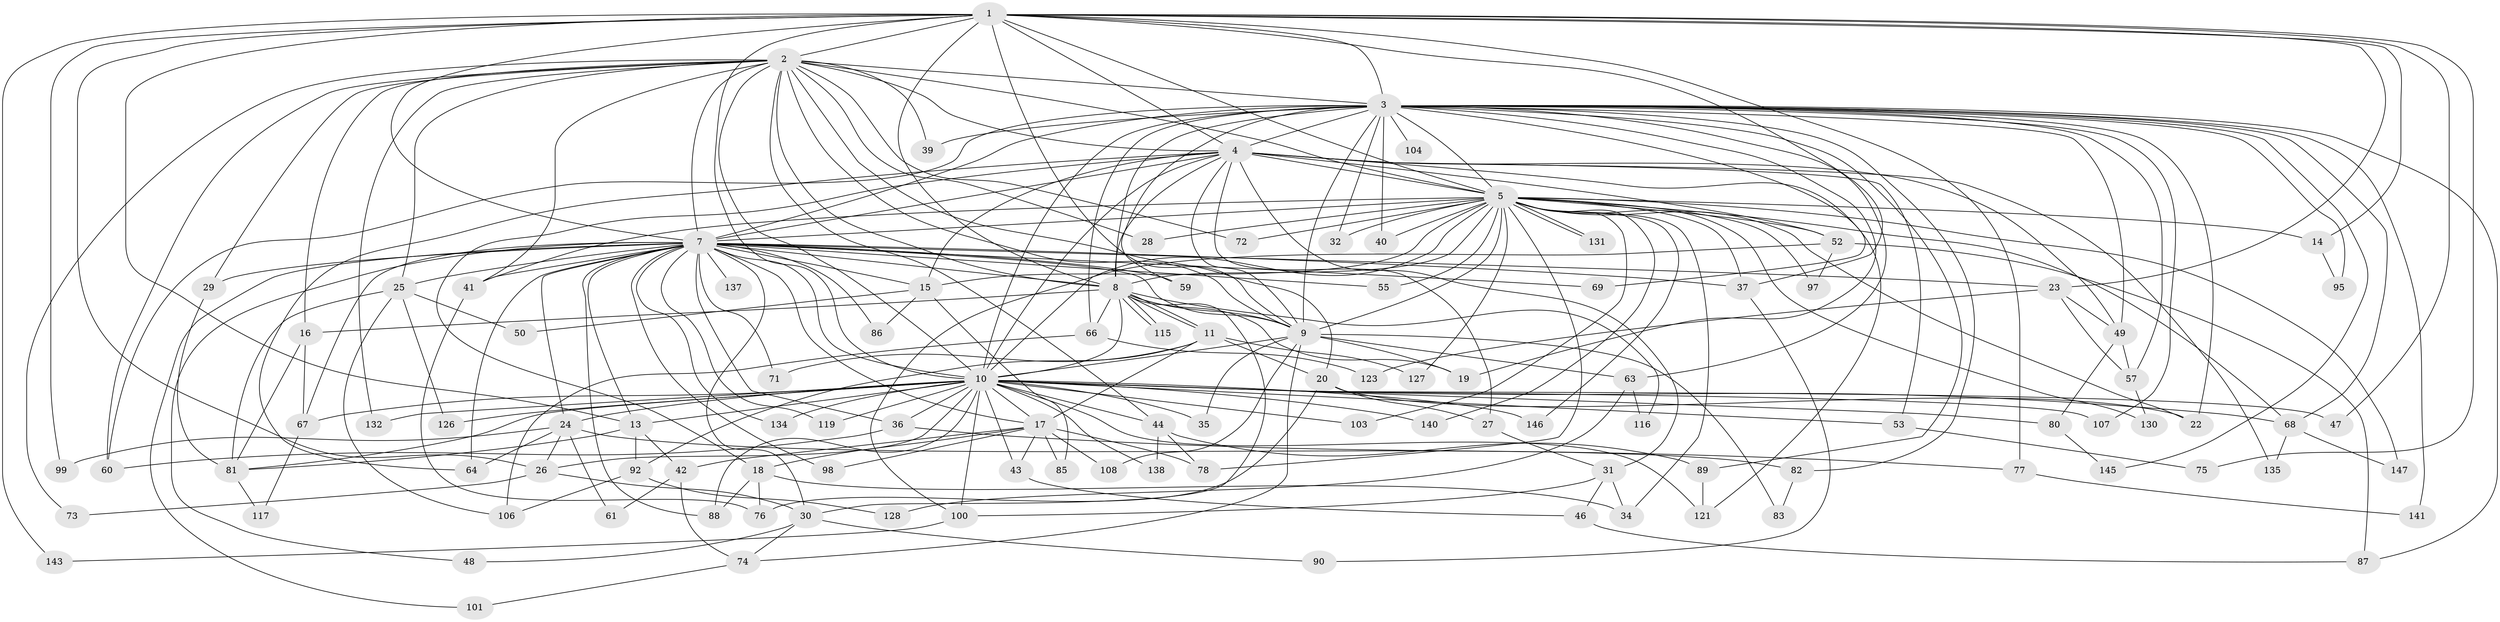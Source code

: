 // Generated by graph-tools (version 1.1) at 2025/23/03/03/25 07:23:41]
// undirected, 109 vertices, 261 edges
graph export_dot {
graph [start="1"]
  node [color=gray90,style=filled];
  1 [super="+12"];
  2 [super="+70"];
  3 [super="+6"];
  4 [super="+54"];
  5 [super="+51"];
  7 [super="+56"];
  8 [super="+93"];
  9 [super="+45"];
  10 [super="+125"];
  11 [super="+21"];
  13 [super="+91"];
  14;
  15 [super="+111"];
  16 [super="+109"];
  17 [super="+139"];
  18 [super="+102"];
  19 [super="+79"];
  20 [super="+38"];
  22;
  23 [super="+62"];
  24 [super="+133"];
  25 [super="+84"];
  26 [super="+33"];
  27;
  28;
  29;
  30;
  31;
  32;
  34;
  35;
  36;
  37 [super="+114"];
  39;
  40;
  41 [super="+65"];
  42;
  43;
  44;
  46;
  47;
  48;
  49 [super="+122"];
  50;
  52 [super="+142"];
  53;
  55;
  57 [super="+58"];
  59;
  60 [super="+124"];
  61;
  63;
  64 [super="+136"];
  66 [super="+112"];
  67 [super="+129"];
  68 [super="+113"];
  69;
  71;
  72;
  73;
  74 [super="+105"];
  75;
  76 [super="+96"];
  77;
  78 [super="+118"];
  80;
  81 [super="+110"];
  82;
  83;
  85;
  86;
  87;
  88 [super="+94"];
  89 [super="+144"];
  90;
  92;
  95;
  97;
  98;
  99;
  100 [super="+120"];
  101;
  103;
  104;
  106;
  107;
  108;
  115;
  116;
  117;
  119;
  121;
  123;
  126;
  127;
  128;
  130;
  131;
  132;
  134;
  135;
  137;
  138;
  140;
  141;
  143;
  145;
  146;
  147;
  1 -- 2;
  1 -- 3 [weight=2];
  1 -- 4;
  1 -- 5;
  1 -- 7 [weight=2];
  1 -- 8;
  1 -- 9 [weight=2];
  1 -- 10;
  1 -- 13;
  1 -- 23;
  1 -- 26;
  1 -- 37;
  1 -- 47;
  1 -- 75;
  1 -- 77;
  1 -- 99;
  1 -- 143;
  1 -- 14;
  2 -- 3 [weight=2];
  2 -- 4;
  2 -- 5 [weight=2];
  2 -- 7;
  2 -- 8;
  2 -- 9;
  2 -- 10;
  2 -- 16;
  2 -- 20;
  2 -- 25;
  2 -- 28;
  2 -- 29;
  2 -- 39;
  2 -- 41;
  2 -- 44;
  2 -- 60;
  2 -- 72;
  2 -- 73;
  2 -- 132;
  3 -- 4 [weight=2];
  3 -- 5 [weight=2];
  3 -- 7 [weight=2];
  3 -- 8 [weight=2];
  3 -- 9 [weight=2];
  3 -- 10 [weight=2];
  3 -- 39;
  3 -- 40;
  3 -- 49 [weight=2];
  3 -- 59;
  3 -- 63;
  3 -- 66;
  3 -- 68;
  3 -- 69;
  3 -- 89;
  3 -- 95;
  3 -- 104 [weight=2];
  3 -- 107;
  3 -- 141;
  3 -- 145;
  3 -- 19;
  3 -- 57;
  3 -- 32;
  3 -- 82;
  3 -- 22;
  3 -- 87;
  3 -- 60;
  4 -- 5 [weight=2];
  4 -- 7;
  4 -- 8;
  4 -- 9;
  4 -- 10;
  4 -- 15;
  4 -- 18;
  4 -- 27;
  4 -- 31;
  4 -- 49;
  4 -- 52;
  4 -- 53;
  4 -- 121;
  4 -- 135;
  4 -- 64;
  5 -- 7;
  5 -- 8;
  5 -- 9;
  5 -- 10;
  5 -- 14;
  5 -- 15;
  5 -- 22;
  5 -- 28;
  5 -- 32;
  5 -- 34;
  5 -- 40;
  5 -- 52;
  5 -- 55;
  5 -- 68;
  5 -- 72;
  5 -- 78;
  5 -- 97;
  5 -- 103;
  5 -- 127;
  5 -- 130;
  5 -- 131;
  5 -- 131;
  5 -- 140;
  5 -- 147;
  5 -- 146;
  5 -- 41;
  5 -- 37;
  7 -- 8;
  7 -- 9;
  7 -- 10;
  7 -- 23;
  7 -- 24;
  7 -- 25;
  7 -- 29;
  7 -- 30;
  7 -- 36;
  7 -- 37;
  7 -- 41;
  7 -- 48;
  7 -- 55;
  7 -- 67;
  7 -- 69;
  7 -- 71;
  7 -- 86;
  7 -- 98;
  7 -- 119;
  7 -- 134;
  7 -- 137 [weight=2];
  7 -- 17;
  7 -- 101;
  7 -- 59;
  7 -- 64;
  7 -- 88;
  7 -- 13;
  7 -- 15;
  8 -- 9 [weight=2];
  8 -- 10;
  8 -- 11;
  8 -- 11;
  8 -- 16;
  8 -- 19;
  8 -- 30;
  8 -- 66;
  8 -- 115;
  8 -- 115;
  8 -- 116;
  9 -- 10;
  9 -- 19;
  9 -- 35;
  9 -- 63;
  9 -- 83;
  9 -- 108;
  9 -- 74;
  10 -- 13;
  10 -- 17;
  10 -- 24;
  10 -- 26;
  10 -- 35;
  10 -- 36;
  10 -- 43;
  10 -- 44 [weight=2];
  10 -- 47;
  10 -- 53;
  10 -- 67;
  10 -- 80;
  10 -- 88;
  10 -- 100;
  10 -- 103;
  10 -- 107;
  10 -- 119;
  10 -- 121;
  10 -- 126;
  10 -- 132;
  10 -- 134;
  10 -- 138;
  10 -- 140;
  10 -- 146;
  10 -- 81;
  10 -- 68;
  11 -- 17 [weight=2];
  11 -- 20;
  11 -- 71;
  11 -- 92;
  11 -- 127;
  13 -- 42;
  13 -- 81;
  13 -- 92;
  14 -- 95;
  15 -- 50;
  15 -- 85;
  15 -- 86;
  16 -- 81;
  16 -- 67;
  17 -- 18 [weight=2];
  17 -- 42;
  17 -- 43;
  17 -- 78;
  17 -- 85;
  17 -- 98;
  17 -- 108;
  18 -- 76;
  18 -- 88;
  18 -- 34;
  20 -- 27;
  20 -- 76;
  20 -- 22;
  23 -- 57;
  23 -- 123;
  23 -- 49;
  24 -- 61;
  24 -- 64;
  24 -- 82;
  24 -- 99;
  24 -- 26;
  25 -- 50;
  25 -- 81;
  25 -- 106;
  25 -- 126;
  26 -- 73;
  26 -- 30;
  27 -- 31;
  29 -- 81;
  30 -- 48;
  30 -- 74;
  30 -- 90;
  31 -- 34;
  31 -- 46;
  31 -- 100;
  36 -- 60;
  36 -- 77;
  37 -- 90;
  41 -- 76;
  42 -- 61;
  42 -- 74;
  43 -- 46;
  44 -- 89;
  44 -- 138;
  44 -- 78;
  46 -- 87;
  49 -- 57;
  49 -- 80;
  52 -- 97;
  52 -- 87;
  52 -- 100;
  53 -- 75;
  57 -- 130;
  63 -- 116;
  63 -- 128;
  66 -- 123;
  66 -- 106;
  67 -- 117;
  68 -- 135;
  68 -- 147;
  74 -- 101;
  77 -- 141;
  80 -- 145;
  81 -- 117;
  82 -- 83;
  89 -- 121;
  92 -- 106;
  92 -- 128;
  100 -- 143;
}
